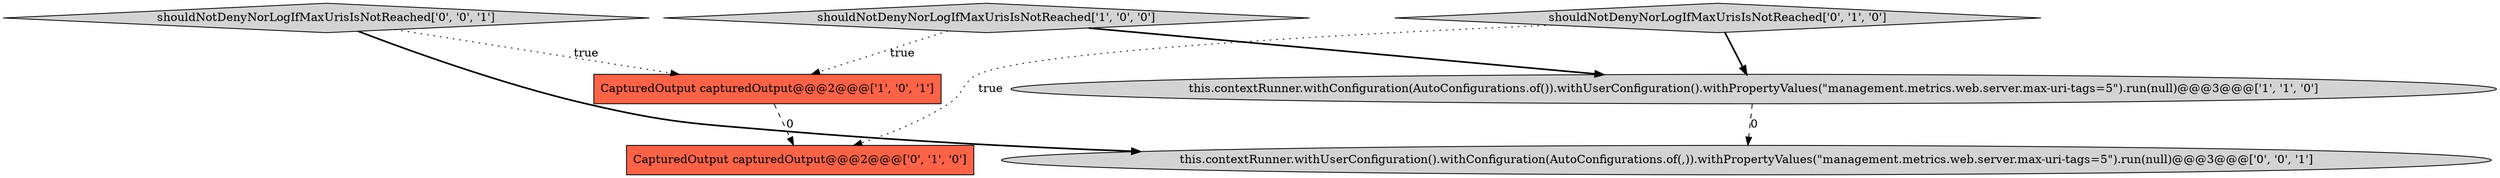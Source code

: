 digraph {
5 [style = filled, label = "shouldNotDenyNorLogIfMaxUrisIsNotReached['0', '0', '1']", fillcolor = lightgray, shape = diamond image = "AAA0AAABBB3BBB"];
4 [style = filled, label = "shouldNotDenyNorLogIfMaxUrisIsNotReached['0', '1', '0']", fillcolor = lightgray, shape = diamond image = "AAA0AAABBB2BBB"];
2 [style = filled, label = "shouldNotDenyNorLogIfMaxUrisIsNotReached['1', '0', '0']", fillcolor = lightgray, shape = diamond image = "AAA0AAABBB1BBB"];
1 [style = filled, label = "CapturedOutput capturedOutput@@@2@@@['1', '0', '1']", fillcolor = tomato, shape = box image = "AAA0AAABBB1BBB"];
6 [style = filled, label = "this.contextRunner.withUserConfiguration().withConfiguration(AutoConfigurations.of(,)).withPropertyValues(\"management.metrics.web.server.max-uri-tags=5\").run(null)@@@3@@@['0', '0', '1']", fillcolor = lightgray, shape = ellipse image = "AAA0AAABBB3BBB"];
3 [style = filled, label = "CapturedOutput capturedOutput@@@2@@@['0', '1', '0']", fillcolor = tomato, shape = box image = "AAA1AAABBB2BBB"];
0 [style = filled, label = "this.contextRunner.withConfiguration(AutoConfigurations.of()).withUserConfiguration().withPropertyValues(\"management.metrics.web.server.max-uri-tags=5\").run(null)@@@3@@@['1', '1', '0']", fillcolor = lightgray, shape = ellipse image = "AAA0AAABBB1BBB"];
2->0 [style = bold, label=""];
4->3 [style = dotted, label="true"];
1->3 [style = dashed, label="0"];
4->0 [style = bold, label=""];
5->6 [style = bold, label=""];
2->1 [style = dotted, label="true"];
5->1 [style = dotted, label="true"];
0->6 [style = dashed, label="0"];
}
